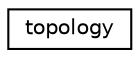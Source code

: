 digraph "Graphical Class Hierarchy"
{
 // LATEX_PDF_SIZE
  edge [fontname="Helvetica",fontsize="10",labelfontname="Helvetica",labelfontsize="10"];
  node [fontname="Helvetica",fontsize="10",shape=record];
  rankdir="LR";
  Node0 [label="topology",height=0.2,width=0.4,color="black", fillcolor="white", style="filled",URL="$classtopology.html",tooltip="general class for topology"];
}
